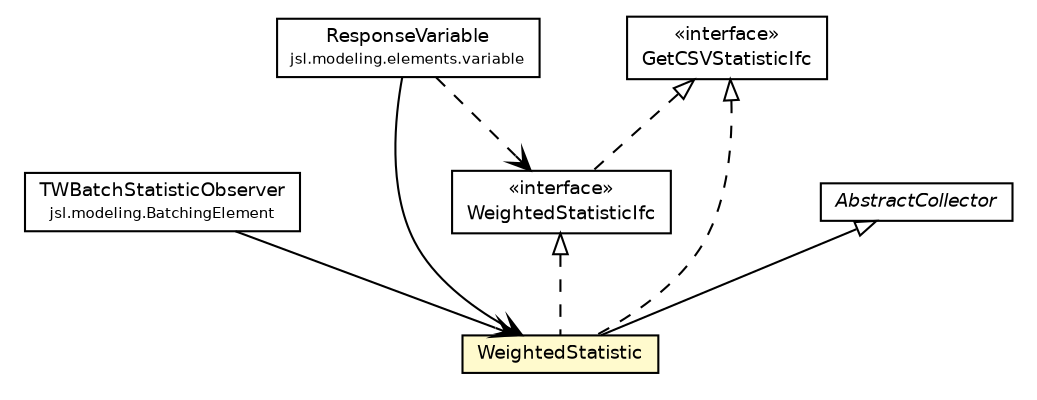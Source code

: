 #!/usr/local/bin/dot
#
# Class diagram 
# Generated by UMLGraph version 5.4 (http://www.umlgraph.org/)
#

digraph G {
	edge [fontname="Helvetica",fontsize=10,labelfontname="Helvetica",labelfontsize=10];
	node [fontname="Helvetica",fontsize=10,shape=plaintext];
	nodesep=0.25;
	ranksep=0.5;
	// jsl.modeling.BatchingElement.TWBatchStatisticObserver
	c214675 [label=<<table title="jsl.modeling.BatchingElement.TWBatchStatisticObserver" border="0" cellborder="1" cellspacing="0" cellpadding="2" port="p" href="../../modeling/BatchingElement.TWBatchStatisticObserver.html">
		<tr><td><table border="0" cellspacing="0" cellpadding="1">
<tr><td align="center" balign="center"> TWBatchStatisticObserver </td></tr>
<tr><td align="center" balign="center"><font point-size="7.0"> jsl.modeling.BatchingElement </font></td></tr>
		</table></td></tr>
		</table>>, URL="../../modeling/BatchingElement.TWBatchStatisticObserver.html", fontname="Helvetica", fontcolor="black", fontsize=9.0];
	// jsl.modeling.elements.variable.ResponseVariable
	c214872 [label=<<table title="jsl.modeling.elements.variable.ResponseVariable" border="0" cellborder="1" cellspacing="0" cellpadding="2" port="p" href="../../modeling/elements/variable/ResponseVariable.html">
		<tr><td><table border="0" cellspacing="0" cellpadding="1">
<tr><td align="center" balign="center"> ResponseVariable </td></tr>
<tr><td align="center" balign="center"><font point-size="7.0"> jsl.modeling.elements.variable </font></td></tr>
		</table></td></tr>
		</table>>, URL="../../modeling/elements/variable/ResponseVariable.html", fontname="Helvetica", fontcolor="black", fontsize=9.0];
	// jsl.utilities.statistic.WeightedStatisticIfc
	c215066 [label=<<table title="jsl.utilities.statistic.WeightedStatisticIfc" border="0" cellborder="1" cellspacing="0" cellpadding="2" port="p" href="./WeightedStatisticIfc.html">
		<tr><td><table border="0" cellspacing="0" cellpadding="1">
<tr><td align="center" balign="center"> &#171;interface&#187; </td></tr>
<tr><td align="center" balign="center"> WeightedStatisticIfc </td></tr>
		</table></td></tr>
		</table>>, URL="./WeightedStatisticIfc.html", fontname="Helvetica", fontcolor="black", fontsize=9.0];
	// jsl.utilities.statistic.WeightedStatistic
	c215067 [label=<<table title="jsl.utilities.statistic.WeightedStatistic" border="0" cellborder="1" cellspacing="0" cellpadding="2" port="p" bgcolor="lemonChiffon" href="./WeightedStatistic.html">
		<tr><td><table border="0" cellspacing="0" cellpadding="1">
<tr><td align="center" balign="center"> WeightedStatistic </td></tr>
		</table></td></tr>
		</table>>, URL="./WeightedStatistic.html", fontname="Helvetica", fontcolor="black", fontsize=9.0];
	// jsl.utilities.statistic.GetCSVStatisticIfc
	c215079 [label=<<table title="jsl.utilities.statistic.GetCSVStatisticIfc" border="0" cellborder="1" cellspacing="0" cellpadding="2" port="p" href="./GetCSVStatisticIfc.html">
		<tr><td><table border="0" cellspacing="0" cellpadding="1">
<tr><td align="center" balign="center"> &#171;interface&#187; </td></tr>
<tr><td align="center" balign="center"> GetCSVStatisticIfc </td></tr>
		</table></td></tr>
		</table>>, URL="./GetCSVStatisticIfc.html", fontname="Helvetica", fontcolor="black", fontsize=9.0];
	// jsl.utilities.statistic.AbstractCollector
	c215085 [label=<<table title="jsl.utilities.statistic.AbstractCollector" border="0" cellborder="1" cellspacing="0" cellpadding="2" port="p" href="./AbstractCollector.html">
		<tr><td><table border="0" cellspacing="0" cellpadding="1">
<tr><td align="center" balign="center"><font face="Helvetica-Oblique"> AbstractCollector </font></td></tr>
		</table></td></tr>
		</table>>, URL="./AbstractCollector.html", fontname="Helvetica", fontcolor="black", fontsize=9.0];
	//jsl.utilities.statistic.WeightedStatisticIfc implements jsl.utilities.statistic.GetCSVStatisticIfc
	c215079:p -> c215066:p [dir=back,arrowtail=empty,style=dashed];
	//jsl.utilities.statistic.WeightedStatistic extends jsl.utilities.statistic.AbstractCollector
	c215085:p -> c215067:p [dir=back,arrowtail=empty];
	//jsl.utilities.statistic.WeightedStatistic implements jsl.utilities.statistic.WeightedStatisticIfc
	c215066:p -> c215067:p [dir=back,arrowtail=empty,style=dashed];
	//jsl.utilities.statistic.WeightedStatistic implements jsl.utilities.statistic.GetCSVStatisticIfc
	c215079:p -> c215067:p [dir=back,arrowtail=empty,style=dashed];
	// jsl.modeling.BatchingElement.TWBatchStatisticObserver NAVASSOC jsl.utilities.statistic.WeightedStatistic
	c214675:p -> c215067:p [taillabel="", label="", headlabel="", fontname="Helvetica", fontcolor="black", fontsize=10.0, color="black", arrowhead=open];
	// jsl.modeling.elements.variable.ResponseVariable NAVASSOC jsl.utilities.statistic.WeightedStatistic
	c214872:p -> c215067:p [taillabel="", label="", headlabel="", fontname="Helvetica", fontcolor="black", fontsize=10.0, color="black", arrowhead=open];
	// jsl.modeling.elements.variable.ResponseVariable DEPEND jsl.utilities.statistic.WeightedStatisticIfc
	c214872:p -> c215066:p [taillabel="", label="", headlabel="", fontname="Helvetica", fontcolor="black", fontsize=10.0, color="black", arrowhead=open, style=dashed];
}

